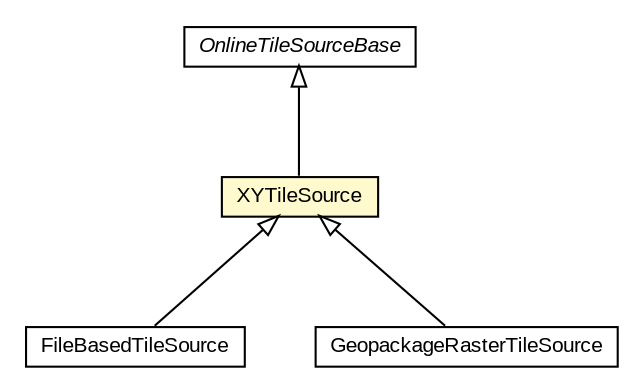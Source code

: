 #!/usr/local/bin/dot
#
# Class diagram 
# Generated by UMLGraph version R5_6-24-gf6e263 (http://www.umlgraph.org/)
#

digraph G {
	edge [fontname="arial",fontsize=10,labelfontname="arial",labelfontsize=10];
	node [fontname="arial",fontsize=10,shape=plaintext];
	nodesep=0.25;
	ranksep=0.5;
	// org.osmdroid.tileprovider.tilesource.FileBasedTileSource
	c280726 [label=<<table title="org.osmdroid.tileprovider.tilesource.FileBasedTileSource" border="0" cellborder="1" cellspacing="0" cellpadding="2" port="p" href="./FileBasedTileSource.html">
		<tr><td><table border="0" cellspacing="0" cellpadding="1">
<tr><td align="center" balign="center"> FileBasedTileSource </td></tr>
		</table></td></tr>
		</table>>, URL="./FileBasedTileSource.html", fontname="arial", fontcolor="black", fontsize=10.0];
	// org.osmdroid.tileprovider.tilesource.OnlineTileSourceBase
	c280732 [label=<<table title="org.osmdroid.tileprovider.tilesource.OnlineTileSourceBase" border="0" cellborder="1" cellspacing="0" cellpadding="2" port="p" href="./OnlineTileSourceBase.html">
		<tr><td><table border="0" cellspacing="0" cellpadding="1">
<tr><td align="center" balign="center"><font face="arial italic"> OnlineTileSourceBase </font></td></tr>
		</table></td></tr>
		</table>>, URL="./OnlineTileSourceBase.html", fontname="arial", fontcolor="black", fontsize=10.0];
	// org.osmdroid.tileprovider.tilesource.XYTileSource
	c280737 [label=<<table title="org.osmdroid.tileprovider.tilesource.XYTileSource" border="0" cellborder="1" cellspacing="0" cellpadding="2" port="p" bgcolor="lemonChiffon" href="./XYTileSource.html">
		<tr><td><table border="0" cellspacing="0" cellpadding="1">
<tr><td align="center" balign="center"> XYTileSource </td></tr>
		</table></td></tr>
		</table>>, URL="./XYTileSource.html", fontname="arial", fontcolor="black", fontsize=10.0];
	// org.osmdroid.gpkg.tiles.raster.GeopackageRasterTileSource
	c280916 [label=<<table title="org.osmdroid.gpkg.tiles.raster.GeopackageRasterTileSource" border="0" cellborder="1" cellspacing="0" cellpadding="2" port="p" href="../../gpkg/tiles/raster/GeopackageRasterTileSource.html">
		<tr><td><table border="0" cellspacing="0" cellpadding="1">
<tr><td align="center" balign="center"> GeopackageRasterTileSource </td></tr>
		</table></td></tr>
		</table>>, URL="../../gpkg/tiles/raster/GeopackageRasterTileSource.html", fontname="arial", fontcolor="black", fontsize=10.0];
	//org.osmdroid.tileprovider.tilesource.FileBasedTileSource extends org.osmdroid.tileprovider.tilesource.XYTileSource
	c280737:p -> c280726:p [dir=back,arrowtail=empty];
	//org.osmdroid.tileprovider.tilesource.XYTileSource extends org.osmdroid.tileprovider.tilesource.OnlineTileSourceBase
	c280732:p -> c280737:p [dir=back,arrowtail=empty];
	//org.osmdroid.gpkg.tiles.raster.GeopackageRasterTileSource extends org.osmdroid.tileprovider.tilesource.XYTileSource
	c280737:p -> c280916:p [dir=back,arrowtail=empty];
}

